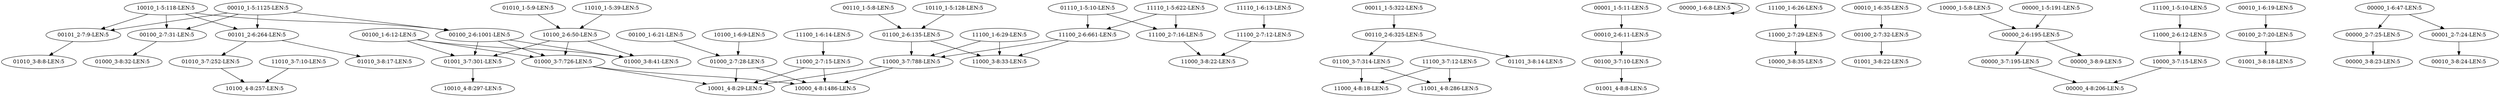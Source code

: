 digraph G {
    "00010_1-5:1125-LEN:5" -> "00101_2-6:264-LEN:5";
    "00010_1-5:1125-LEN:5" -> "00100_2-6:1001-LEN:5";
    "00010_1-5:1125-LEN:5" -> "00101_2-7:9-LEN:5";
    "00010_1-5:1125-LEN:5" -> "00100_2-7:31-LEN:5";
    "01010_3-7:252-LEN:5" -> "10100_4-8:257-LEN:5";
    "00110_1-5:8-LEN:5" -> "01100_2-6:135-LEN:5";
    "10010_1-5:118-LEN:5" -> "00101_2-6:264-LEN:5";
    "10010_1-5:118-LEN:5" -> "00100_2-6:1001-LEN:5";
    "10010_1-5:118-LEN:5" -> "00101_2-7:9-LEN:5";
    "10010_1-5:118-LEN:5" -> "00100_2-7:31-LEN:5";
    "10110_1-5:128-LEN:5" -> "01100_2-6:135-LEN:5";
    "00101_2-6:264-LEN:5" -> "01010_3-7:252-LEN:5";
    "00101_2-6:264-LEN:5" -> "01010_3-8:17-LEN:5";
    "01100_3-7:314-LEN:5" -> "11000_4-8:18-LEN:5";
    "01100_3-7:314-LEN:5" -> "11001_4-8:286-LEN:5";
    "11100_2-7:12-LEN:5" -> "11000_3-8:22-LEN:5";
    "01100_2-6:135-LEN:5" -> "11000_3-8:33-LEN:5";
    "01100_2-6:135-LEN:5" -> "11000_3-7:788-LEN:5";
    "00011_1-5:322-LEN:5" -> "00110_2-6:325-LEN:5";
    "00001_1-5:11-LEN:5" -> "00010_2-6:11-LEN:5";
    "00000_1-6:8-LEN:5" -> "00000_1-6:8-LEN:5";
    "11100_1-6:26-LEN:5" -> "11000_2-7:29-LEN:5";
    "00100_2-7:32-LEN:5" -> "01001_3-8:22-LEN:5";
    "00100_2-6:1001-LEN:5" -> "01001_3-7:301-LEN:5";
    "00100_2-6:1001-LEN:5" -> "01000_3-7:726-LEN:5";
    "00100_2-6:1001-LEN:5" -> "01000_3-8:41-LEN:5";
    "11000_2-7:29-LEN:5" -> "10000_3-8:35-LEN:5";
    "10000_1-5:8-LEN:5" -> "00000_2-6:195-LEN:5";
    "11100_1-5:10-LEN:5" -> "11000_2-6:12-LEN:5";
    "00010_2-6:11-LEN:5" -> "00100_3-7:10-LEN:5";
    "10100_1-6:9-LEN:5" -> "01000_2-7:28-LEN:5";
    "00000_1-5:191-LEN:5" -> "00000_2-6:195-LEN:5";
    "11010_1-5:39-LEN:5" -> "10100_2-6:50-LEN:5";
    "11110_1-6:13-LEN:5" -> "11100_2-7:12-LEN:5";
    "00100_2-7:20-LEN:5" -> "01001_3-8:18-LEN:5";
    "00101_2-7:9-LEN:5" -> "01010_3-8:8-LEN:5";
    "10000_3-7:15-LEN:5" -> "00000_4-8:206-LEN:5";
    "00100_1-6:12-LEN:5" -> "01001_3-7:301-LEN:5";
    "00100_1-6:12-LEN:5" -> "01000_3-7:726-LEN:5";
    "00100_1-6:12-LEN:5" -> "01000_3-8:41-LEN:5";
    "11110_1-5:622-LEN:5" -> "11100_2-6:661-LEN:5";
    "11110_1-5:622-LEN:5" -> "11100_2-7:16-LEN:5";
    "11000_2-6:12-LEN:5" -> "10000_3-7:15-LEN:5";
    "11100_1-6:14-LEN:5" -> "11000_2-7:15-LEN:5";
    "01010_1-5:9-LEN:5" -> "10100_2-6:50-LEN:5";
    "01001_3-7:301-LEN:5" -> "10010_4-8:297-LEN:5";
    "00000_2-7:25-LEN:5" -> "00000_3-8:23-LEN:5";
    "10100_2-6:50-LEN:5" -> "01001_3-7:301-LEN:5";
    "10100_2-6:50-LEN:5" -> "01000_3-7:726-LEN:5";
    "10100_2-6:50-LEN:5" -> "01000_3-8:41-LEN:5";
    "00010_1-6:19-LEN:5" -> "00100_2-7:20-LEN:5";
    "00010_1-6:35-LEN:5" -> "00100_2-7:32-LEN:5";
    "11000_3-7:788-LEN:5" -> "10000_4-8:1486-LEN:5";
    "11000_3-7:788-LEN:5" -> "10001_4-8:29-LEN:5";
    "00100_2-7:31-LEN:5" -> "01000_3-8:32-LEN:5";
    "11000_2-7:15-LEN:5" -> "10000_4-8:1486-LEN:5";
    "11000_2-7:15-LEN:5" -> "10001_4-8:29-LEN:5";
    "11100_1-6:29-LEN:5" -> "11000_3-8:33-LEN:5";
    "11100_1-6:29-LEN:5" -> "11000_3-7:788-LEN:5";
    "00000_3-7:195-LEN:5" -> "00000_4-8:206-LEN:5";
    "01000_3-7:726-LEN:5" -> "10000_4-8:1486-LEN:5";
    "01000_3-7:726-LEN:5" -> "10001_4-8:29-LEN:5";
    "00100_3-7:10-LEN:5" -> "01001_4-8:8-LEN:5";
    "11100_2-6:661-LEN:5" -> "11000_3-8:33-LEN:5";
    "11100_2-6:661-LEN:5" -> "11000_3-7:788-LEN:5";
    "00001_2-7:24-LEN:5" -> "00010_3-8:24-LEN:5";
    "01110_1-5:10-LEN:5" -> "11100_2-6:661-LEN:5";
    "01110_1-5:10-LEN:5" -> "11100_2-7:16-LEN:5";
    "01000_2-7:28-LEN:5" -> "10000_4-8:1486-LEN:5";
    "01000_2-7:28-LEN:5" -> "10001_4-8:29-LEN:5";
    "00110_2-6:325-LEN:5" -> "01100_3-7:314-LEN:5";
    "00110_2-6:325-LEN:5" -> "01101_3-8:14-LEN:5";
    "11100_3-7:12-LEN:5" -> "11000_4-8:18-LEN:5";
    "11100_3-7:12-LEN:5" -> "11001_4-8:286-LEN:5";
    "11100_2-7:16-LEN:5" -> "11000_3-8:22-LEN:5";
    "00000_1-6:47-LEN:5" -> "00000_2-7:25-LEN:5";
    "00000_1-6:47-LEN:5" -> "00001_2-7:24-LEN:5";
    "00100_1-6:21-LEN:5" -> "01000_2-7:28-LEN:5";
    "00000_2-6:195-LEN:5" -> "00000_3-7:195-LEN:5";
    "00000_2-6:195-LEN:5" -> "00000_3-8:9-LEN:5";
    "11010_3-7:10-LEN:5" -> "10100_4-8:257-LEN:5";
}
